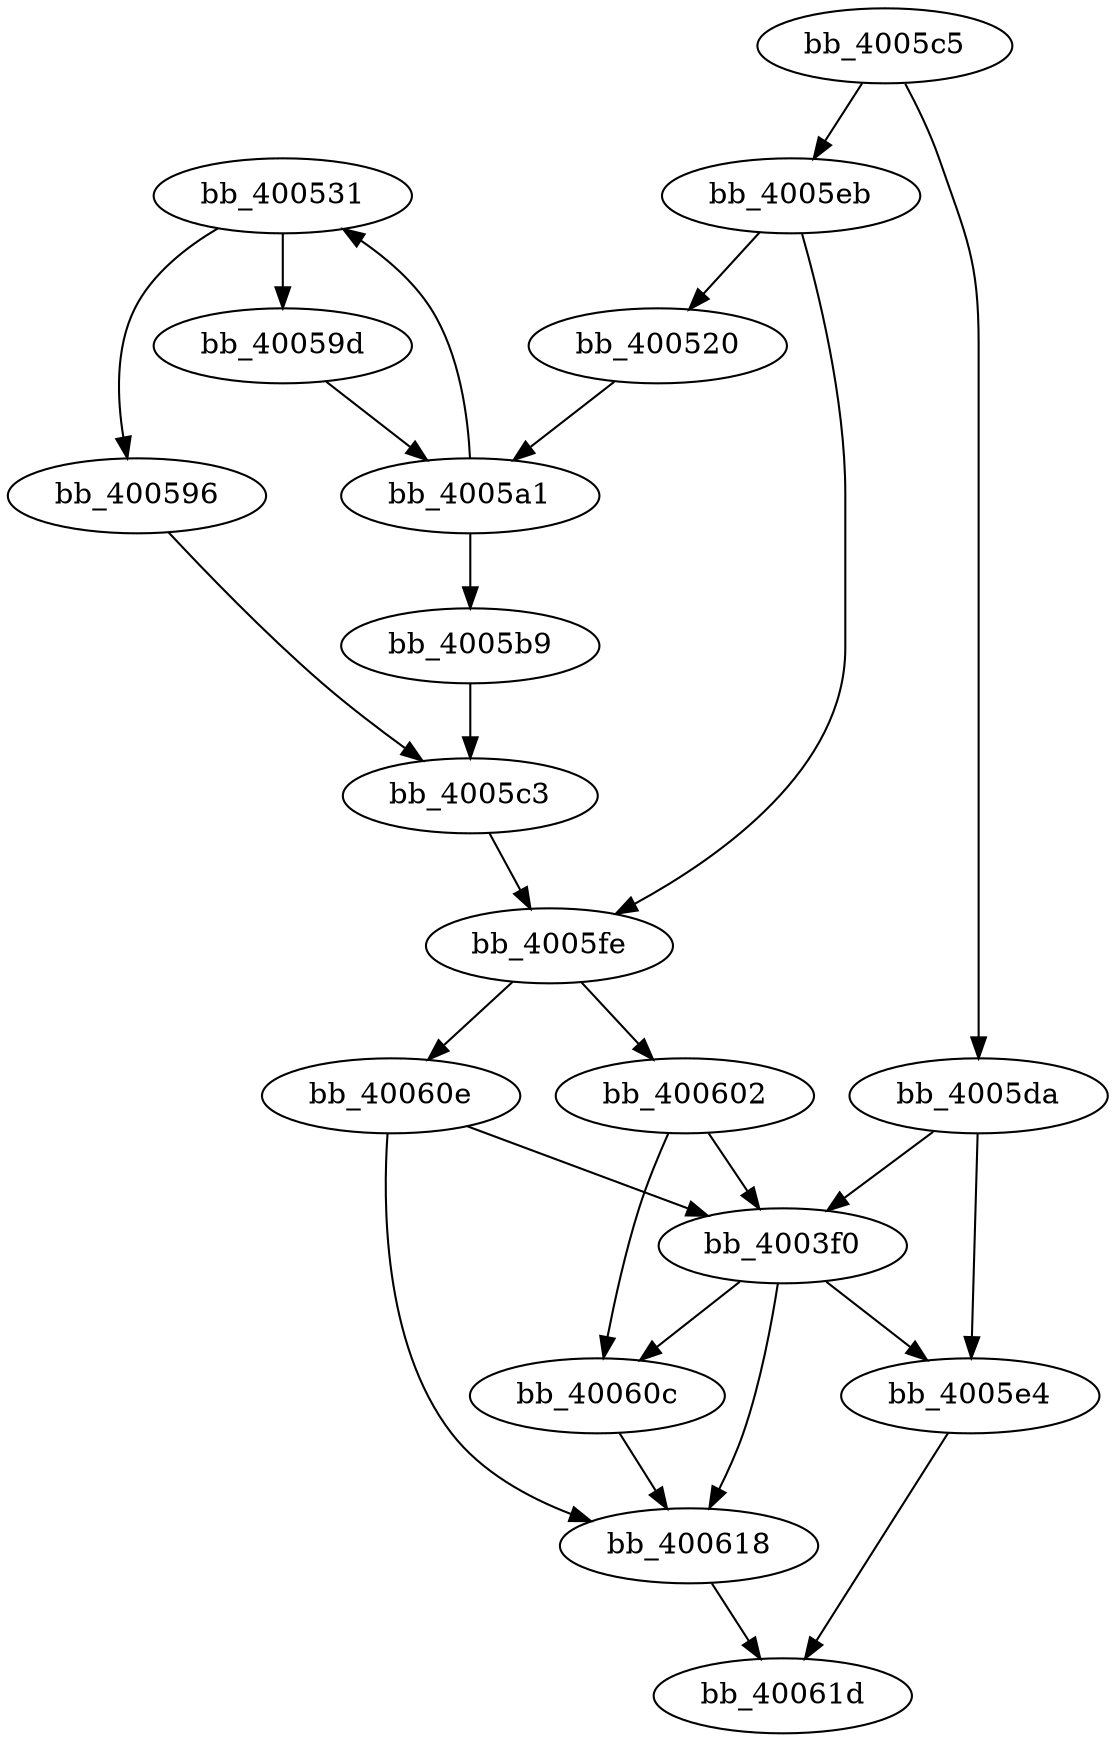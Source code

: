 strict digraph  {
bb_4003f0 [assembly="4195312: JMP qword ptr [0x00601000]\n", function=puts];
bb_400520 [assembly="4195616: PUSH RBP\n4195617: MOV RBP,RSP\n4195620: MOV qword ptr [RBP + -0x18],RDI\n4195624: MOV dword ptr [RBP + -0x4],0x0\n4195631: JMP 0x004005a1\n", function=verify];
bb_400531 [assembly="4195633: MOV EAX,dword ptr [RBP + -0x4]\n4195636: MOVSXD RDX,EAX\n4195639: MOV RAX,qword ptr [RBP + -0x18]\n4195643: ADD RAX,RDX\n4195646: MOVZX EAX,byte ptr [RAX]\n4195649: MOV EDX,EAX\n4195651: MOV EAX,dword ptr [RBP + -0x4]\n4195654: XOR EAX,EDX\n4195656: MOV byte ptr [RBP + -0x5],AL\n4195659: MOVZX EDX,byte ptr [RBP + -0x5]\n4195663: MOV EAX,dword ptr [RBP + -0x4]\n4195666: XOR EAX,0x9\n4195669: AND EAX,0x3\n4195672: MOV ECX,EAX\n4195674: SHL EDX,CL\n4195676: MOV EAX,EDX\n4195678: MOV EDX,EAX\n4195680: MOVZX ESI,byte ptr [RBP + -0x5]\n4195684: MOV EAX,dword ptr [RBP + -0x4]\n4195687: XOR EAX,0x9\n4195690: AND EAX,0x3\n4195693: MOV ECX,EAX\n4195695: MOV EAX,0x8\n4195700: SUB EAX,ECX\n4195702: MOV ECX,EAX\n4195704: SAR ESI,CL\n4195706: MOV EAX,ESI\n4195708: OR EAX,EDX\n4195710: MOV byte ptr [RBP + -0x5],AL\n4195713: ADD byte ptr [RBP + -0x5],0x8\n4195717: MOV EAX,dword ptr [RBP + -0x4]\n4195720: CDQE\n4195722: MOVZX EAX,byte ptr [RAX + 0x601020]\n4195729: CMP AL,byte ptr [RBP + -0x5]\n4195732: JZ 0x0040059d\n", function=verify];
bb_400596 [assembly="4195734: MOV EAX,0x0\n4195739: JMP 0x004005c3\n", function=verify];
bb_40059d [assembly="4195741: ADD dword ptr [RBP + -0x4],0x1\n", function=verify];
bb_4005a1 [assembly="4195745: MOV EAX,dword ptr [RBP + -0x4]\n4195748: MOVSXD RDX,EAX\n4195751: MOV RAX,qword ptr [RBP + -0x18]\n4195755: ADD RAX,RDX\n4195758: MOVZX EAX,byte ptr [RAX]\n4195761: TEST AL,AL\n4195763: JNZ 0x00400531\n", function=verify];
bb_4005b9 [assembly="4195769: CMP dword ptr [RBP + -0x4],0x17\n4195773: SETZ AL\n4195776: MOVZX EAX,AL\n", function=verify];
bb_4005c3 [assembly="4195779: POP RBP\n4195780: RET\n", function=verify];
bb_4005c5 [assembly="4195781: PUSH RBP\n4195782: MOV RBP,RSP\n4195785: SUB RSP,0x10\n4195789: MOV dword ptr [RBP + -0x4],EDI\n4195792: MOV qword ptr [RBP + -0x10],RSI\n4195796: CMP dword ptr [RBP + -0x4],0x2\n4195800: JZ 0x004005eb\n", function=main];
bb_4005da [assembly="4195802: MOV EDI,0x4006c8\n4195807: CALL 0x004003f0\n", function=main];
bb_4005e4 [assembly="4195812: MOV EAX,0xffffffff\n4195817: JMP 0x0040061d\n", function=main];
bb_4005eb [assembly="4195819: MOV RAX,qword ptr [RBP + -0x10]\n4195823: ADD RAX,0x8\n4195827: MOV RAX,qword ptr [RAX]\n4195830: MOV RDI,RAX\n4195833: CALL 0x00400520\n", function=main];
bb_4005fe [assembly="4195838: TEST EAX,EAX\n4195840: JZ 0x0040060e\n", function=main];
bb_400602 [assembly="4195842: MOV EDI,0x4006f0\n4195847: CALL 0x004003f0\n", function=main];
bb_40060c [assembly="4195852: JMP 0x00400618\n", function=main];
bb_40060e [assembly="4195854: MOV EDI,0x400718\n4195859: CALL 0x004003f0\n", function=main];
bb_400618 [assembly="4195864: MOV EAX,0x0\n", function=main];
bb_40061d [assembly="4195869: LEAVE\n4195870: RET\n", function=main];
bb_4003f0 -> bb_40060c  [flowType=ret];
bb_4003f0 -> bb_400618  [flowType=ret];
bb_4003f0 -> bb_4005e4  [flowType=ret];
bb_400520 -> bb_4005a1  [flowType=Jump];
bb_400531 -> bb_40059d  [flowType="Conditional Jump"];
bb_400531 -> bb_400596  [flowType=Fall];
bb_400596 -> bb_4005c3  [flowType=Jump];
bb_40059d -> bb_4005a1  [flowType=Fall];
bb_4005a1 -> bb_400531  [flowType="Conditional Jump"];
bb_4005a1 -> bb_4005b9  [flowType=Fall];
bb_4005b9 -> bb_4005c3  [flowType=Fall];
bb_4005c3 -> bb_4005fe  [flowType=ret];
bb_4005c5 -> bb_4005eb  [flowType="Conditional Jump"];
bb_4005c5 -> bb_4005da  [flowType=Fall];
bb_4005da -> bb_4003f0  [flowType=Call];
bb_4005da -> bb_4005e4  [flowType=Fall];
bb_4005e4 -> bb_40061d  [flowType=Jump];
bb_4005eb -> bb_400520  [flowType=Call];
bb_4005eb -> bb_4005fe  [flowType=Fall];
bb_4005fe -> bb_40060e  [flowType="Conditional Jump"];
bb_4005fe -> bb_400602  [flowType=Fall];
bb_400602 -> bb_4003f0  [flowType=Call];
bb_400602 -> bb_40060c  [flowType=Fall];
bb_40060c -> bb_400618  [flowType=Jump];
bb_40060e -> bb_4003f0  [flowType=Call];
bb_40060e -> bb_400618  [flowType=Fall];
bb_400618 -> bb_40061d  [flowType=Fall];
}
